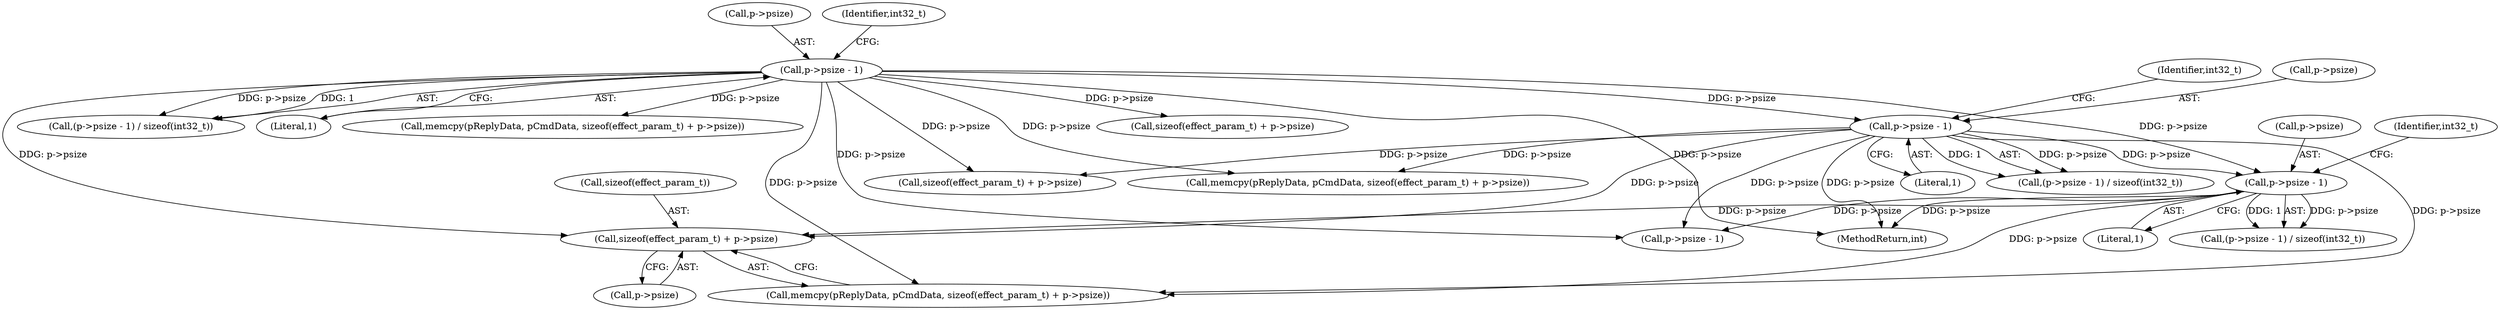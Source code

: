 digraph "0_Android_aeea52da00d210587fb3ed895de3d5f2e0264c88_4@API" {
"1000668" [label="(Call,sizeof(effect_param_t) + p->psize)"];
"1000473" [label="(Call,p->psize - 1)"];
"1000370" [label="(Call,p->psize - 1)"];
"1000580" [label="(Call,p->psize - 1)"];
"1000369" [label="(Call,(p->psize - 1) / sizeof(int32_t))"];
"1000581" [label="(Call,p->psize)"];
"1000669" [label="(Call,sizeof(effect_param_t))"];
"1000371" [label="(Call,p->psize)"];
"1000370" [label="(Call,p->psize - 1)"];
"1000374" [label="(Literal,1)"];
"1000472" [label="(Call,(p->psize - 1) / sizeof(int32_t))"];
"1000584" [label="(Literal,1)"];
"1000376" [label="(Identifier,int32_t)"];
"1000453" [label="(Call,memcpy(pReplyData, pCmdData, sizeof(effect_param_t) + p->psize))"];
"1000579" [label="(Call,(p->psize - 1) / sizeof(int32_t))"];
"1000665" [label="(Call,memcpy(pReplyData, pCmdData, sizeof(effect_param_t) + p->psize))"];
"1000560" [label="(Call,memcpy(pReplyData, pCmdData, sizeof(effect_param_t) + p->psize))"];
"1000474" [label="(Call,p->psize)"];
"1000685" [label="(Call,p->psize - 1)"];
"1000668" [label="(Call,sizeof(effect_param_t) + p->psize)"];
"1001424" [label="(MethodReturn,int)"];
"1000586" [label="(Identifier,int32_t)"];
"1000563" [label="(Call,sizeof(effect_param_t) + p->psize)"];
"1000479" [label="(Identifier,int32_t)"];
"1000477" [label="(Literal,1)"];
"1000671" [label="(Call,p->psize)"];
"1000473" [label="(Call,p->psize - 1)"];
"1000456" [label="(Call,sizeof(effect_param_t) + p->psize)"];
"1000580" [label="(Call,p->psize - 1)"];
"1000668" -> "1000665"  [label="AST: "];
"1000668" -> "1000671"  [label="CFG: "];
"1000669" -> "1000668"  [label="AST: "];
"1000671" -> "1000668"  [label="AST: "];
"1000665" -> "1000668"  [label="CFG: "];
"1000473" -> "1000668"  [label="DDG: p->psize"];
"1000580" -> "1000668"  [label="DDG: p->psize"];
"1000370" -> "1000668"  [label="DDG: p->psize"];
"1000473" -> "1000472"  [label="AST: "];
"1000473" -> "1000477"  [label="CFG: "];
"1000474" -> "1000473"  [label="AST: "];
"1000477" -> "1000473"  [label="AST: "];
"1000479" -> "1000473"  [label="CFG: "];
"1000473" -> "1001424"  [label="DDG: p->psize"];
"1000473" -> "1000472"  [label="DDG: p->psize"];
"1000473" -> "1000472"  [label="DDG: 1"];
"1000370" -> "1000473"  [label="DDG: p->psize"];
"1000473" -> "1000560"  [label="DDG: p->psize"];
"1000473" -> "1000563"  [label="DDG: p->psize"];
"1000473" -> "1000580"  [label="DDG: p->psize"];
"1000473" -> "1000665"  [label="DDG: p->psize"];
"1000473" -> "1000685"  [label="DDG: p->psize"];
"1000370" -> "1000369"  [label="AST: "];
"1000370" -> "1000374"  [label="CFG: "];
"1000371" -> "1000370"  [label="AST: "];
"1000374" -> "1000370"  [label="AST: "];
"1000376" -> "1000370"  [label="CFG: "];
"1000370" -> "1001424"  [label="DDG: p->psize"];
"1000370" -> "1000369"  [label="DDG: p->psize"];
"1000370" -> "1000369"  [label="DDG: 1"];
"1000370" -> "1000453"  [label="DDG: p->psize"];
"1000370" -> "1000456"  [label="DDG: p->psize"];
"1000370" -> "1000560"  [label="DDG: p->psize"];
"1000370" -> "1000563"  [label="DDG: p->psize"];
"1000370" -> "1000580"  [label="DDG: p->psize"];
"1000370" -> "1000665"  [label="DDG: p->psize"];
"1000370" -> "1000685"  [label="DDG: p->psize"];
"1000580" -> "1000579"  [label="AST: "];
"1000580" -> "1000584"  [label="CFG: "];
"1000581" -> "1000580"  [label="AST: "];
"1000584" -> "1000580"  [label="AST: "];
"1000586" -> "1000580"  [label="CFG: "];
"1000580" -> "1001424"  [label="DDG: p->psize"];
"1000580" -> "1000579"  [label="DDG: p->psize"];
"1000580" -> "1000579"  [label="DDG: 1"];
"1000580" -> "1000665"  [label="DDG: p->psize"];
"1000580" -> "1000685"  [label="DDG: p->psize"];
}
